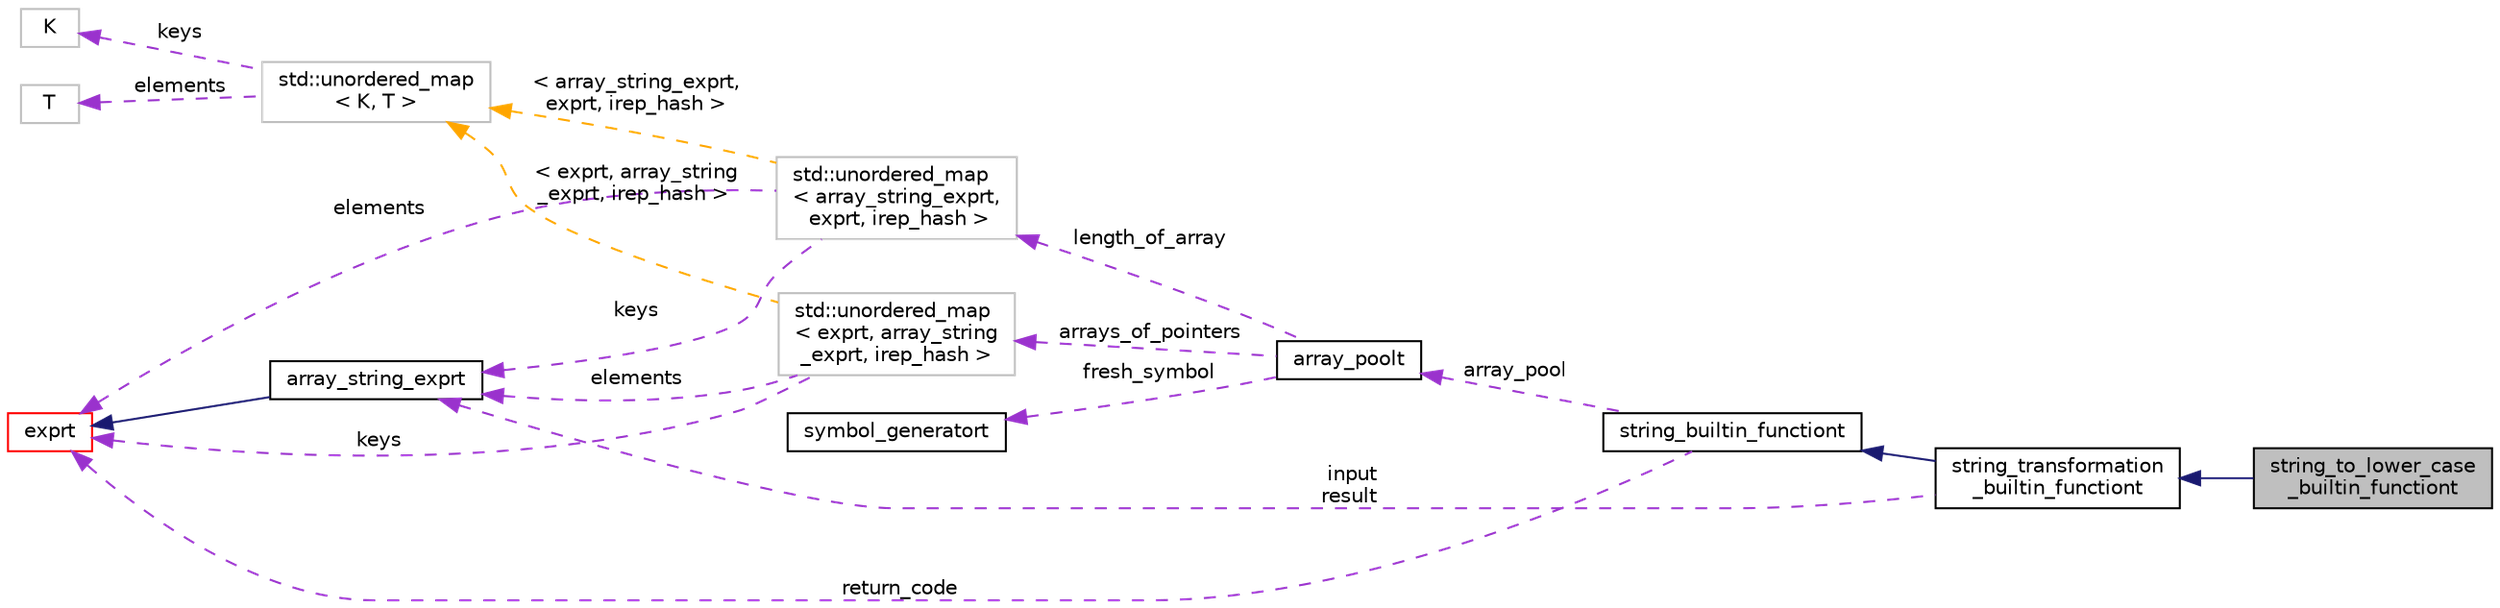 digraph "string_to_lower_case_builtin_functiont"
{
 // LATEX_PDF_SIZE
  bgcolor="transparent";
  edge [fontname="Helvetica",fontsize="10",labelfontname="Helvetica",labelfontsize="10"];
  node [fontname="Helvetica",fontsize="10",shape=record];
  rankdir="LR";
  Node1 [label="string_to_lower_case\l_builtin_functiont",height=0.2,width=0.4,color="black", fillcolor="grey75", style="filled", fontcolor="black",tooltip="Converting each uppercase character of Basic Latin and Latin-1 supplement to the corresponding lowerc..."];
  Node2 -> Node1 [dir="back",color="midnightblue",fontsize="10",style="solid",fontname="Helvetica"];
  Node2 [label="string_transformation\l_builtin_functiont",height=0.2,width=0.4,color="black",URL="$classstring__transformation__builtin__functiont.html",tooltip="String builtin_function transforming one string into another."];
  Node3 -> Node2 [dir="back",color="midnightblue",fontsize="10",style="solid",fontname="Helvetica"];
  Node3 [label="string_builtin_functiont",height=0.2,width=0.4,color="black",URL="$classstring__builtin__functiont.html",tooltip="Base class for string functions that are built in the solver."];
  Node4 -> Node3 [dir="back",color="darkorchid3",fontsize="10",style="dashed",label=" array_pool" ,fontname="Helvetica"];
  Node4 [label="array_poolt",height=0.2,width=0.4,color="black",URL="$classarray__poolt.html",tooltip="Correspondance between arrays and pointers string representations."];
  Node5 -> Node4 [dir="back",color="darkorchid3",fontsize="10",style="dashed",label=" arrays_of_pointers" ,fontname="Helvetica"];
  Node5 [label="std::unordered_map\l\< exprt, array_string\l_exprt, irep_hash \>",height=0.2,width=0.4,color="grey75",tooltip=" "];
  Node6 -> Node5 [dir="back",color="darkorchid3",fontsize="10",style="dashed",label=" elements" ,fontname="Helvetica"];
  Node6 [label="array_string_exprt",height=0.2,width=0.4,color="black",URL="$classarray__string__exprt.html",tooltip=" "];
  Node7 -> Node6 [dir="back",color="midnightblue",fontsize="10",style="solid",fontname="Helvetica"];
  Node7 [label="exprt",height=0.2,width=0.4,color="red",URL="$classexprt.html",tooltip="Base class for all expressions."];
  Node7 -> Node5 [dir="back",color="darkorchid3",fontsize="10",style="dashed",label=" keys" ,fontname="Helvetica"];
  Node17 -> Node5 [dir="back",color="orange",fontsize="10",style="dashed",label=" \< exprt, array_string\l_exprt, irep_hash \>" ,fontname="Helvetica"];
  Node17 [label="std::unordered_map\l\< K, T \>",height=0.2,width=0.4,color="grey75",tooltip="STL class."];
  Node18 -> Node17 [dir="back",color="darkorchid3",fontsize="10",style="dashed",label=" keys" ,fontname="Helvetica"];
  Node18 [label="K",height=0.2,width=0.4,color="grey75",tooltip=" "];
  Node14 -> Node17 [dir="back",color="darkorchid3",fontsize="10",style="dashed",label=" elements" ,fontname="Helvetica"];
  Node14 [label="T",height=0.2,width=0.4,color="grey75",tooltip=" "];
  Node19 -> Node4 [dir="back",color="darkorchid3",fontsize="10",style="dashed",label=" fresh_symbol" ,fontname="Helvetica"];
  Node19 [label="symbol_generatort",height=0.2,width=0.4,color="black",URL="$classsymbol__generatort.html",tooltip="Generation of fresh symbols of a given type."];
  Node20 -> Node4 [dir="back",color="darkorchid3",fontsize="10",style="dashed",label=" length_of_array" ,fontname="Helvetica"];
  Node20 [label="std::unordered_map\l\< array_string_exprt,\l exprt, irep_hash \>",height=0.2,width=0.4,color="grey75",tooltip=" "];
  Node6 -> Node20 [dir="back",color="darkorchid3",fontsize="10",style="dashed",label=" keys" ,fontname="Helvetica"];
  Node7 -> Node20 [dir="back",color="darkorchid3",fontsize="10",style="dashed",label=" elements" ,fontname="Helvetica"];
  Node17 -> Node20 [dir="back",color="orange",fontsize="10",style="dashed",label=" \< array_string_exprt,\l exprt, irep_hash \>" ,fontname="Helvetica"];
  Node7 -> Node3 [dir="back",color="darkorchid3",fontsize="10",style="dashed",label=" return_code" ,fontname="Helvetica"];
  Node6 -> Node2 [dir="back",color="darkorchid3",fontsize="10",style="dashed",label=" input\nresult" ,fontname="Helvetica"];
}
